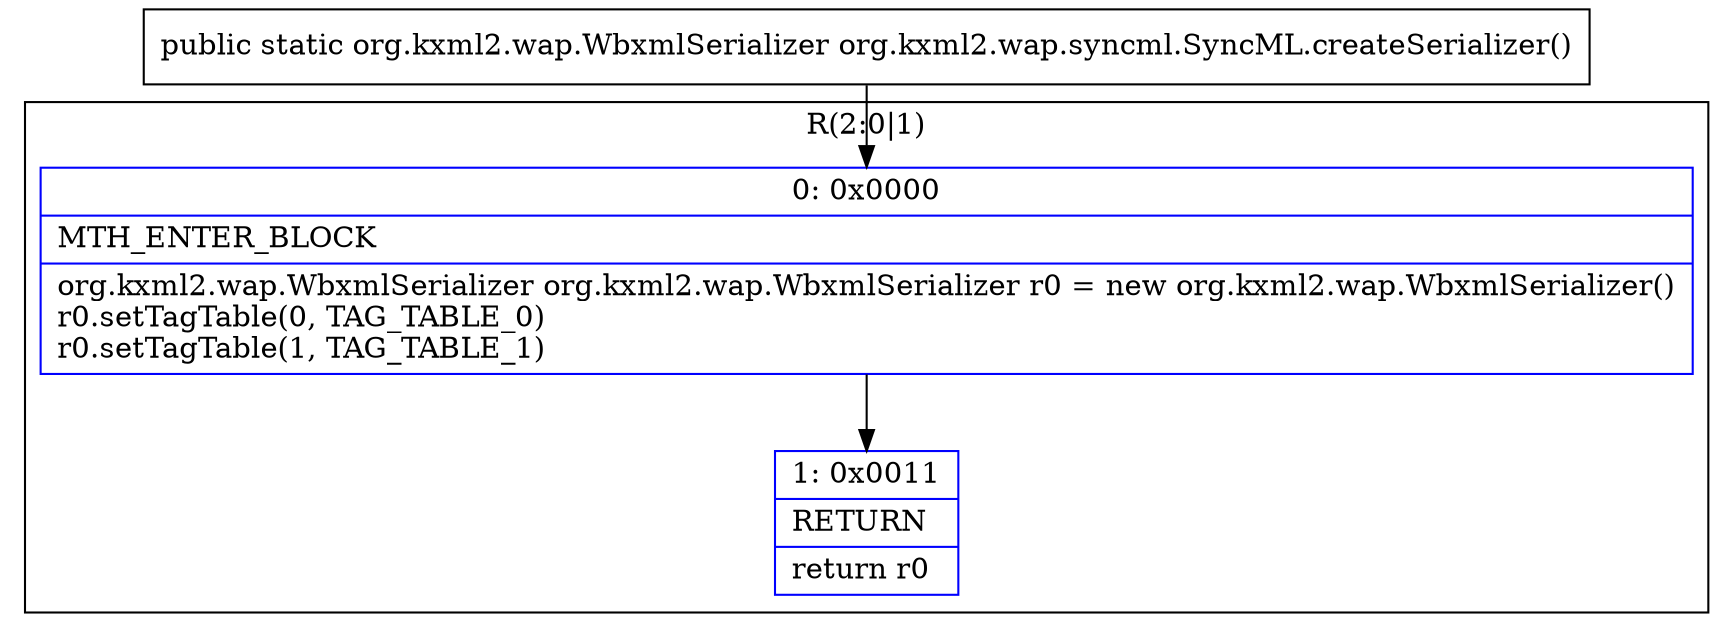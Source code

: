 digraph "CFG fororg.kxml2.wap.syncml.SyncML.createSerializer()Lorg\/kxml2\/wap\/WbxmlSerializer;" {
subgraph cluster_Region_447203672 {
label = "R(2:0|1)";
node [shape=record,color=blue];
Node_0 [shape=record,label="{0\:\ 0x0000|MTH_ENTER_BLOCK\l|org.kxml2.wap.WbxmlSerializer org.kxml2.wap.WbxmlSerializer r0 = new org.kxml2.wap.WbxmlSerializer()\lr0.setTagTable(0, TAG_TABLE_0)\lr0.setTagTable(1, TAG_TABLE_1)\l}"];
Node_1 [shape=record,label="{1\:\ 0x0011|RETURN\l|return r0\l}"];
}
MethodNode[shape=record,label="{public static org.kxml2.wap.WbxmlSerializer org.kxml2.wap.syncml.SyncML.createSerializer() }"];
MethodNode -> Node_0;
Node_0 -> Node_1;
}

